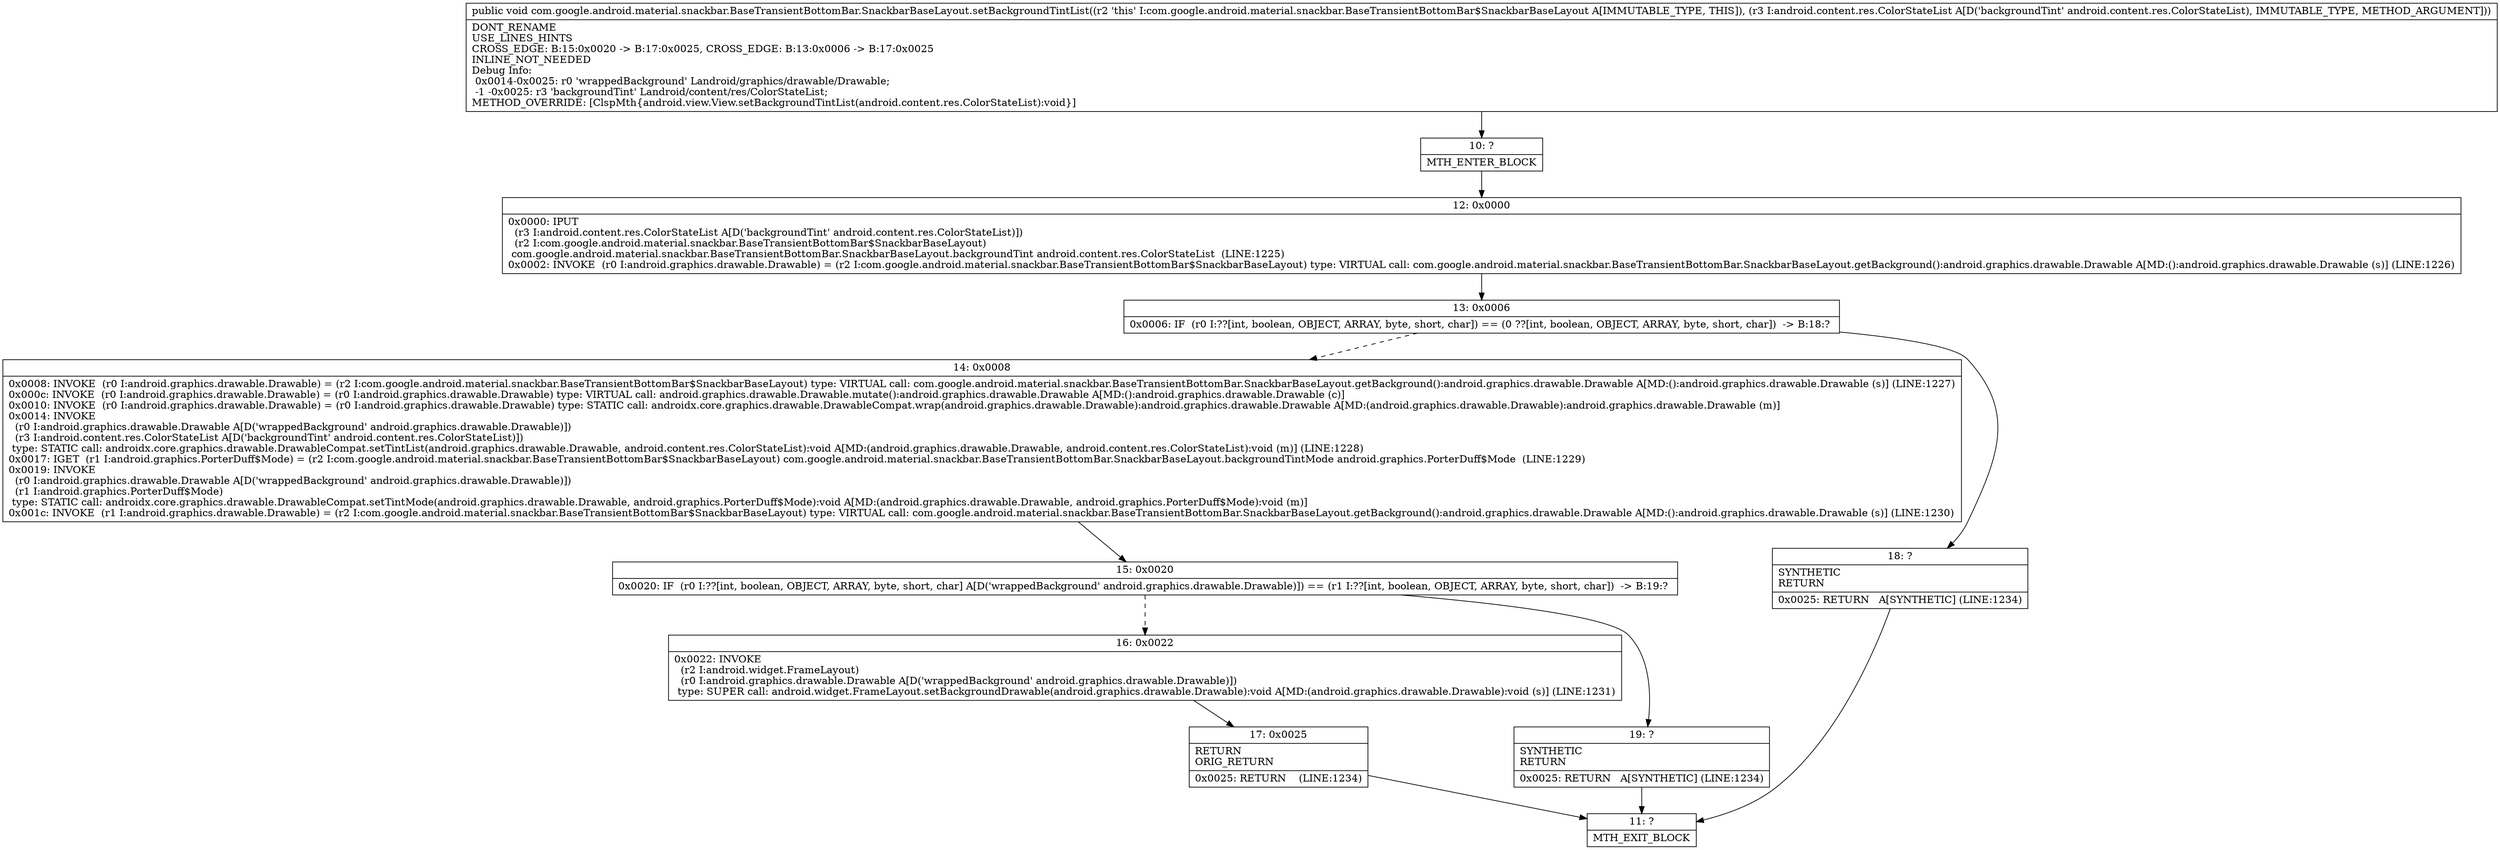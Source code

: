 digraph "CFG forcom.google.android.material.snackbar.BaseTransientBottomBar.SnackbarBaseLayout.setBackgroundTintList(Landroid\/content\/res\/ColorStateList;)V" {
Node_10 [shape=record,label="{10\:\ ?|MTH_ENTER_BLOCK\l}"];
Node_12 [shape=record,label="{12\:\ 0x0000|0x0000: IPUT  \l  (r3 I:android.content.res.ColorStateList A[D('backgroundTint' android.content.res.ColorStateList)])\l  (r2 I:com.google.android.material.snackbar.BaseTransientBottomBar$SnackbarBaseLayout)\l com.google.android.material.snackbar.BaseTransientBottomBar.SnackbarBaseLayout.backgroundTint android.content.res.ColorStateList  (LINE:1225)\l0x0002: INVOKE  (r0 I:android.graphics.drawable.Drawable) = (r2 I:com.google.android.material.snackbar.BaseTransientBottomBar$SnackbarBaseLayout) type: VIRTUAL call: com.google.android.material.snackbar.BaseTransientBottomBar.SnackbarBaseLayout.getBackground():android.graphics.drawable.Drawable A[MD:():android.graphics.drawable.Drawable (s)] (LINE:1226)\l}"];
Node_13 [shape=record,label="{13\:\ 0x0006|0x0006: IF  (r0 I:??[int, boolean, OBJECT, ARRAY, byte, short, char]) == (0 ??[int, boolean, OBJECT, ARRAY, byte, short, char])  \-\> B:18:? \l}"];
Node_14 [shape=record,label="{14\:\ 0x0008|0x0008: INVOKE  (r0 I:android.graphics.drawable.Drawable) = (r2 I:com.google.android.material.snackbar.BaseTransientBottomBar$SnackbarBaseLayout) type: VIRTUAL call: com.google.android.material.snackbar.BaseTransientBottomBar.SnackbarBaseLayout.getBackground():android.graphics.drawable.Drawable A[MD:():android.graphics.drawable.Drawable (s)] (LINE:1227)\l0x000c: INVOKE  (r0 I:android.graphics.drawable.Drawable) = (r0 I:android.graphics.drawable.Drawable) type: VIRTUAL call: android.graphics.drawable.Drawable.mutate():android.graphics.drawable.Drawable A[MD:():android.graphics.drawable.Drawable (c)]\l0x0010: INVOKE  (r0 I:android.graphics.drawable.Drawable) = (r0 I:android.graphics.drawable.Drawable) type: STATIC call: androidx.core.graphics.drawable.DrawableCompat.wrap(android.graphics.drawable.Drawable):android.graphics.drawable.Drawable A[MD:(android.graphics.drawable.Drawable):android.graphics.drawable.Drawable (m)]\l0x0014: INVOKE  \l  (r0 I:android.graphics.drawable.Drawable A[D('wrappedBackground' android.graphics.drawable.Drawable)])\l  (r3 I:android.content.res.ColorStateList A[D('backgroundTint' android.content.res.ColorStateList)])\l type: STATIC call: androidx.core.graphics.drawable.DrawableCompat.setTintList(android.graphics.drawable.Drawable, android.content.res.ColorStateList):void A[MD:(android.graphics.drawable.Drawable, android.content.res.ColorStateList):void (m)] (LINE:1228)\l0x0017: IGET  (r1 I:android.graphics.PorterDuff$Mode) = (r2 I:com.google.android.material.snackbar.BaseTransientBottomBar$SnackbarBaseLayout) com.google.android.material.snackbar.BaseTransientBottomBar.SnackbarBaseLayout.backgroundTintMode android.graphics.PorterDuff$Mode  (LINE:1229)\l0x0019: INVOKE  \l  (r0 I:android.graphics.drawable.Drawable A[D('wrappedBackground' android.graphics.drawable.Drawable)])\l  (r1 I:android.graphics.PorterDuff$Mode)\l type: STATIC call: androidx.core.graphics.drawable.DrawableCompat.setTintMode(android.graphics.drawable.Drawable, android.graphics.PorterDuff$Mode):void A[MD:(android.graphics.drawable.Drawable, android.graphics.PorterDuff$Mode):void (m)]\l0x001c: INVOKE  (r1 I:android.graphics.drawable.Drawable) = (r2 I:com.google.android.material.snackbar.BaseTransientBottomBar$SnackbarBaseLayout) type: VIRTUAL call: com.google.android.material.snackbar.BaseTransientBottomBar.SnackbarBaseLayout.getBackground():android.graphics.drawable.Drawable A[MD:():android.graphics.drawable.Drawable (s)] (LINE:1230)\l}"];
Node_15 [shape=record,label="{15\:\ 0x0020|0x0020: IF  (r0 I:??[int, boolean, OBJECT, ARRAY, byte, short, char] A[D('wrappedBackground' android.graphics.drawable.Drawable)]) == (r1 I:??[int, boolean, OBJECT, ARRAY, byte, short, char])  \-\> B:19:? \l}"];
Node_16 [shape=record,label="{16\:\ 0x0022|0x0022: INVOKE  \l  (r2 I:android.widget.FrameLayout)\l  (r0 I:android.graphics.drawable.Drawable A[D('wrappedBackground' android.graphics.drawable.Drawable)])\l type: SUPER call: android.widget.FrameLayout.setBackgroundDrawable(android.graphics.drawable.Drawable):void A[MD:(android.graphics.drawable.Drawable):void (s)] (LINE:1231)\l}"];
Node_17 [shape=record,label="{17\:\ 0x0025|RETURN\lORIG_RETURN\l|0x0025: RETURN    (LINE:1234)\l}"];
Node_11 [shape=record,label="{11\:\ ?|MTH_EXIT_BLOCK\l}"];
Node_19 [shape=record,label="{19\:\ ?|SYNTHETIC\lRETURN\l|0x0025: RETURN   A[SYNTHETIC] (LINE:1234)\l}"];
Node_18 [shape=record,label="{18\:\ ?|SYNTHETIC\lRETURN\l|0x0025: RETURN   A[SYNTHETIC] (LINE:1234)\l}"];
MethodNode[shape=record,label="{public void com.google.android.material.snackbar.BaseTransientBottomBar.SnackbarBaseLayout.setBackgroundTintList((r2 'this' I:com.google.android.material.snackbar.BaseTransientBottomBar$SnackbarBaseLayout A[IMMUTABLE_TYPE, THIS]), (r3 I:android.content.res.ColorStateList A[D('backgroundTint' android.content.res.ColorStateList), IMMUTABLE_TYPE, METHOD_ARGUMENT]))  | DONT_RENAME\lUSE_LINES_HINTS\lCROSS_EDGE: B:15:0x0020 \-\> B:17:0x0025, CROSS_EDGE: B:13:0x0006 \-\> B:17:0x0025\lINLINE_NOT_NEEDED\lDebug Info:\l  0x0014\-0x0025: r0 'wrappedBackground' Landroid\/graphics\/drawable\/Drawable;\l  \-1 \-0x0025: r3 'backgroundTint' Landroid\/content\/res\/ColorStateList;\lMETHOD_OVERRIDE: [ClspMth\{android.view.View.setBackgroundTintList(android.content.res.ColorStateList):void\}]\l}"];
MethodNode -> Node_10;Node_10 -> Node_12;
Node_12 -> Node_13;
Node_13 -> Node_14[style=dashed];
Node_13 -> Node_18;
Node_14 -> Node_15;
Node_15 -> Node_16[style=dashed];
Node_15 -> Node_19;
Node_16 -> Node_17;
Node_17 -> Node_11;
Node_19 -> Node_11;
Node_18 -> Node_11;
}

